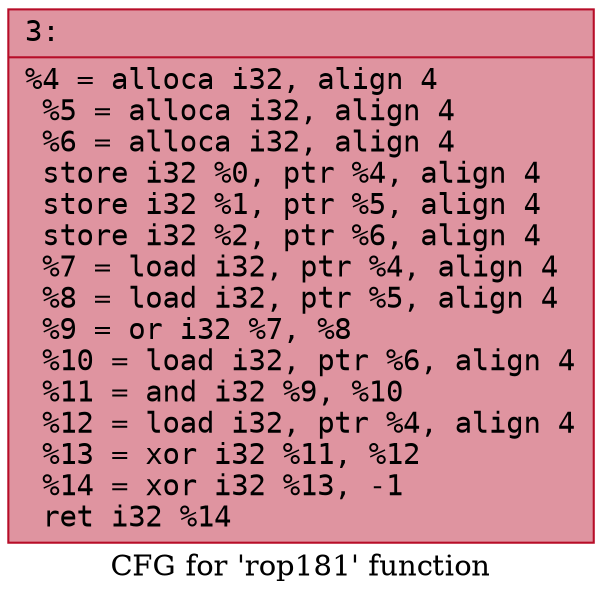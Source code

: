digraph "CFG for 'rop181' function" {
	label="CFG for 'rop181' function";

	Node0x6000015c1770 [shape=record,color="#b70d28ff", style=filled, fillcolor="#b70d2870" fontname="Courier",label="{3:\l|  %4 = alloca i32, align 4\l  %5 = alloca i32, align 4\l  %6 = alloca i32, align 4\l  store i32 %0, ptr %4, align 4\l  store i32 %1, ptr %5, align 4\l  store i32 %2, ptr %6, align 4\l  %7 = load i32, ptr %4, align 4\l  %8 = load i32, ptr %5, align 4\l  %9 = or i32 %7, %8\l  %10 = load i32, ptr %6, align 4\l  %11 = and i32 %9, %10\l  %12 = load i32, ptr %4, align 4\l  %13 = xor i32 %11, %12\l  %14 = xor i32 %13, -1\l  ret i32 %14\l}"];
}
